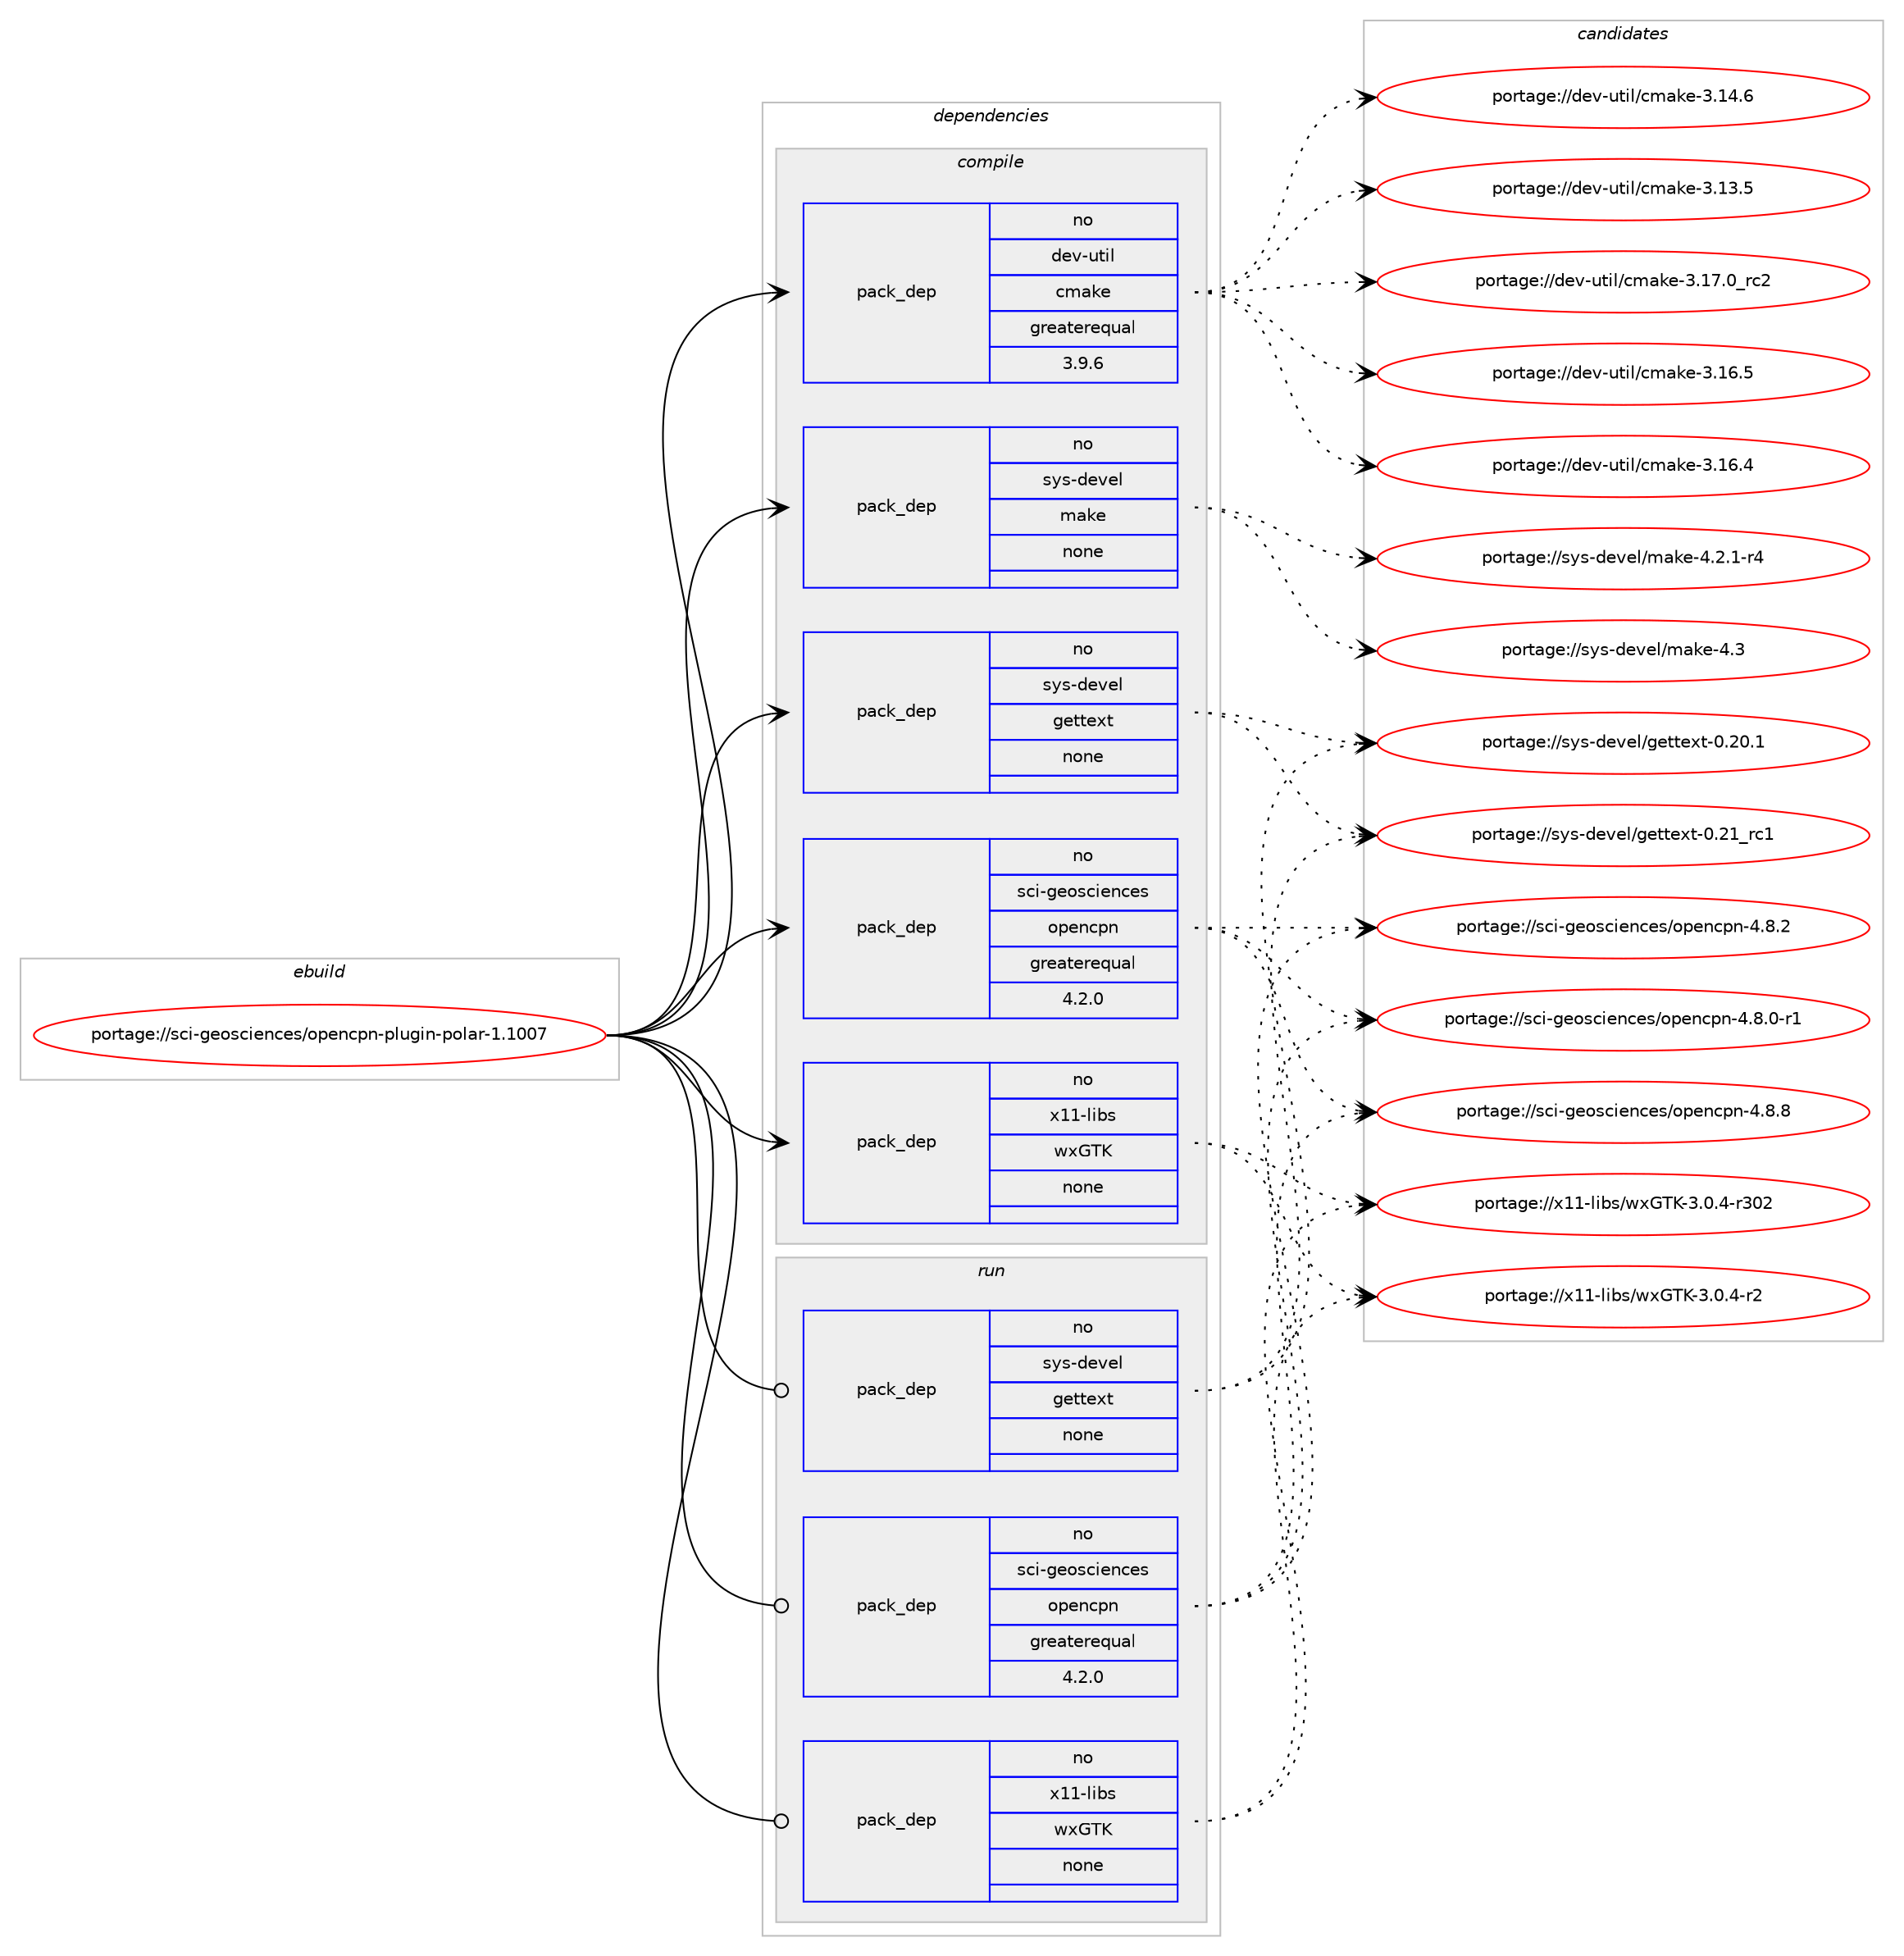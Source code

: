 digraph prolog {

# *************
# Graph options
# *************

newrank=true;
concentrate=true;
compound=true;
graph [rankdir=LR,fontname=Helvetica,fontsize=10,ranksep=1.5];#, ranksep=2.5, nodesep=0.2];
edge  [arrowhead=vee];
node  [fontname=Helvetica,fontsize=10];

# **********
# The ebuild
# **********

subgraph cluster_leftcol {
color=gray;
rank=same;
label=<<i>ebuild</i>>;
id [label="portage://sci-geosciences/opencpn-plugin-polar-1.1007", color=red, width=4, href="../sci-geosciences/opencpn-plugin-polar-1.1007.svg"];
}

# ****************
# The dependencies
# ****************

subgraph cluster_midcol {
color=gray;
label=<<i>dependencies</i>>;
subgraph cluster_compile {
fillcolor="#eeeeee";
style=filled;
label=<<i>compile</i>>;
subgraph pack32207 {
dependency40497 [label=<<TABLE BORDER="0" CELLBORDER="1" CELLSPACING="0" CELLPADDING="4" WIDTH="220"><TR><TD ROWSPAN="6" CELLPADDING="30">pack_dep</TD></TR><TR><TD WIDTH="110">no</TD></TR><TR><TD>dev-util</TD></TR><TR><TD>cmake</TD></TR><TR><TD>greaterequal</TD></TR><TR><TD>3.9.6</TD></TR></TABLE>>, shape=none, color=blue];
}
id:e -> dependency40497:w [weight=20,style="solid",arrowhead="vee"];
subgraph pack32208 {
dependency40498 [label=<<TABLE BORDER="0" CELLBORDER="1" CELLSPACING="0" CELLPADDING="4" WIDTH="220"><TR><TD ROWSPAN="6" CELLPADDING="30">pack_dep</TD></TR><TR><TD WIDTH="110">no</TD></TR><TR><TD>sci-geosciences</TD></TR><TR><TD>opencpn</TD></TR><TR><TD>greaterequal</TD></TR><TR><TD>4.2.0</TD></TR></TABLE>>, shape=none, color=blue];
}
id:e -> dependency40498:w [weight=20,style="solid",arrowhead="vee"];
subgraph pack32209 {
dependency40499 [label=<<TABLE BORDER="0" CELLBORDER="1" CELLSPACING="0" CELLPADDING="4" WIDTH="220"><TR><TD ROWSPAN="6" CELLPADDING="30">pack_dep</TD></TR><TR><TD WIDTH="110">no</TD></TR><TR><TD>sys-devel</TD></TR><TR><TD>gettext</TD></TR><TR><TD>none</TD></TR><TR><TD></TD></TR></TABLE>>, shape=none, color=blue];
}
id:e -> dependency40499:w [weight=20,style="solid",arrowhead="vee"];
subgraph pack32210 {
dependency40500 [label=<<TABLE BORDER="0" CELLBORDER="1" CELLSPACING="0" CELLPADDING="4" WIDTH="220"><TR><TD ROWSPAN="6" CELLPADDING="30">pack_dep</TD></TR><TR><TD WIDTH="110">no</TD></TR><TR><TD>sys-devel</TD></TR><TR><TD>make</TD></TR><TR><TD>none</TD></TR><TR><TD></TD></TR></TABLE>>, shape=none, color=blue];
}
id:e -> dependency40500:w [weight=20,style="solid",arrowhead="vee"];
subgraph pack32211 {
dependency40501 [label=<<TABLE BORDER="0" CELLBORDER="1" CELLSPACING="0" CELLPADDING="4" WIDTH="220"><TR><TD ROWSPAN="6" CELLPADDING="30">pack_dep</TD></TR><TR><TD WIDTH="110">no</TD></TR><TR><TD>x11-libs</TD></TR><TR><TD>wxGTK</TD></TR><TR><TD>none</TD></TR><TR><TD></TD></TR></TABLE>>, shape=none, color=blue];
}
id:e -> dependency40501:w [weight=20,style="solid",arrowhead="vee"];
}
subgraph cluster_compileandrun {
fillcolor="#eeeeee";
style=filled;
label=<<i>compile and run</i>>;
}
subgraph cluster_run {
fillcolor="#eeeeee";
style=filled;
label=<<i>run</i>>;
subgraph pack32212 {
dependency40502 [label=<<TABLE BORDER="0" CELLBORDER="1" CELLSPACING="0" CELLPADDING="4" WIDTH="220"><TR><TD ROWSPAN="6" CELLPADDING="30">pack_dep</TD></TR><TR><TD WIDTH="110">no</TD></TR><TR><TD>sci-geosciences</TD></TR><TR><TD>opencpn</TD></TR><TR><TD>greaterequal</TD></TR><TR><TD>4.2.0</TD></TR></TABLE>>, shape=none, color=blue];
}
id:e -> dependency40502:w [weight=20,style="solid",arrowhead="odot"];
subgraph pack32213 {
dependency40503 [label=<<TABLE BORDER="0" CELLBORDER="1" CELLSPACING="0" CELLPADDING="4" WIDTH="220"><TR><TD ROWSPAN="6" CELLPADDING="30">pack_dep</TD></TR><TR><TD WIDTH="110">no</TD></TR><TR><TD>sys-devel</TD></TR><TR><TD>gettext</TD></TR><TR><TD>none</TD></TR><TR><TD></TD></TR></TABLE>>, shape=none, color=blue];
}
id:e -> dependency40503:w [weight=20,style="solid",arrowhead="odot"];
subgraph pack32214 {
dependency40504 [label=<<TABLE BORDER="0" CELLBORDER="1" CELLSPACING="0" CELLPADDING="4" WIDTH="220"><TR><TD ROWSPAN="6" CELLPADDING="30">pack_dep</TD></TR><TR><TD WIDTH="110">no</TD></TR><TR><TD>x11-libs</TD></TR><TR><TD>wxGTK</TD></TR><TR><TD>none</TD></TR><TR><TD></TD></TR></TABLE>>, shape=none, color=blue];
}
id:e -> dependency40504:w [weight=20,style="solid",arrowhead="odot"];
}
}

# **************
# The candidates
# **************

subgraph cluster_choices {
rank=same;
color=gray;
label=<<i>candidates</i>>;

subgraph choice32207 {
color=black;
nodesep=1;
choice1001011184511711610510847991099710710145514649554648951149950 [label="portage://dev-util/cmake-3.17.0_rc2", color=red, width=4,href="../dev-util/cmake-3.17.0_rc2.svg"];
choice1001011184511711610510847991099710710145514649544653 [label="portage://dev-util/cmake-3.16.5", color=red, width=4,href="../dev-util/cmake-3.16.5.svg"];
choice1001011184511711610510847991099710710145514649544652 [label="portage://dev-util/cmake-3.16.4", color=red, width=4,href="../dev-util/cmake-3.16.4.svg"];
choice1001011184511711610510847991099710710145514649524654 [label="portage://dev-util/cmake-3.14.6", color=red, width=4,href="../dev-util/cmake-3.14.6.svg"];
choice1001011184511711610510847991099710710145514649514653 [label="portage://dev-util/cmake-3.13.5", color=red, width=4,href="../dev-util/cmake-3.13.5.svg"];
dependency40497:e -> choice1001011184511711610510847991099710710145514649554648951149950:w [style=dotted,weight="100"];
dependency40497:e -> choice1001011184511711610510847991099710710145514649544653:w [style=dotted,weight="100"];
dependency40497:e -> choice1001011184511711610510847991099710710145514649544652:w [style=dotted,weight="100"];
dependency40497:e -> choice1001011184511711610510847991099710710145514649524654:w [style=dotted,weight="100"];
dependency40497:e -> choice1001011184511711610510847991099710710145514649514653:w [style=dotted,weight="100"];
}
subgraph choice32208 {
color=black;
nodesep=1;
choice115991054510310111111599105101110991011154711111210111099112110455246564656 [label="portage://sci-geosciences/opencpn-4.8.8", color=red, width=4,href="../sci-geosciences/opencpn-4.8.8.svg"];
choice115991054510310111111599105101110991011154711111210111099112110455246564650 [label="portage://sci-geosciences/opencpn-4.8.2", color=red, width=4,href="../sci-geosciences/opencpn-4.8.2.svg"];
choice1159910545103101111115991051011109910111547111112101110991121104552465646484511449 [label="portage://sci-geosciences/opencpn-4.8.0-r1", color=red, width=4,href="../sci-geosciences/opencpn-4.8.0-r1.svg"];
dependency40498:e -> choice115991054510310111111599105101110991011154711111210111099112110455246564656:w [style=dotted,weight="100"];
dependency40498:e -> choice115991054510310111111599105101110991011154711111210111099112110455246564650:w [style=dotted,weight="100"];
dependency40498:e -> choice1159910545103101111115991051011109910111547111112101110991121104552465646484511449:w [style=dotted,weight="100"];
}
subgraph choice32209 {
color=black;
nodesep=1;
choice11512111545100101118101108471031011161161011201164548465049951149949 [label="portage://sys-devel/gettext-0.21_rc1", color=red, width=4,href="../sys-devel/gettext-0.21_rc1.svg"];
choice115121115451001011181011084710310111611610112011645484650484649 [label="portage://sys-devel/gettext-0.20.1", color=red, width=4,href="../sys-devel/gettext-0.20.1.svg"];
dependency40499:e -> choice11512111545100101118101108471031011161161011201164548465049951149949:w [style=dotted,weight="100"];
dependency40499:e -> choice115121115451001011181011084710310111611610112011645484650484649:w [style=dotted,weight="100"];
}
subgraph choice32210 {
color=black;
nodesep=1;
choice11512111545100101118101108471099710710145524651 [label="portage://sys-devel/make-4.3", color=red, width=4,href="../sys-devel/make-4.3.svg"];
choice1151211154510010111810110847109971071014552465046494511452 [label="portage://sys-devel/make-4.2.1-r4", color=red, width=4,href="../sys-devel/make-4.2.1-r4.svg"];
dependency40500:e -> choice11512111545100101118101108471099710710145524651:w [style=dotted,weight="100"];
dependency40500:e -> choice1151211154510010111810110847109971071014552465046494511452:w [style=dotted,weight="100"];
}
subgraph choice32211 {
color=black;
nodesep=1;
choice120494945108105981154711912071847545514648465245114514850 [label="portage://x11-libs/wxGTK-3.0.4-r302", color=red, width=4,href="../x11-libs/wxGTK-3.0.4-r302.svg"];
choice12049494510810598115471191207184754551464846524511450 [label="portage://x11-libs/wxGTK-3.0.4-r2", color=red, width=4,href="../x11-libs/wxGTK-3.0.4-r2.svg"];
dependency40501:e -> choice120494945108105981154711912071847545514648465245114514850:w [style=dotted,weight="100"];
dependency40501:e -> choice12049494510810598115471191207184754551464846524511450:w [style=dotted,weight="100"];
}
subgraph choice32212 {
color=black;
nodesep=1;
choice115991054510310111111599105101110991011154711111210111099112110455246564656 [label="portage://sci-geosciences/opencpn-4.8.8", color=red, width=4,href="../sci-geosciences/opencpn-4.8.8.svg"];
choice115991054510310111111599105101110991011154711111210111099112110455246564650 [label="portage://sci-geosciences/opencpn-4.8.2", color=red, width=4,href="../sci-geosciences/opencpn-4.8.2.svg"];
choice1159910545103101111115991051011109910111547111112101110991121104552465646484511449 [label="portage://sci-geosciences/opencpn-4.8.0-r1", color=red, width=4,href="../sci-geosciences/opencpn-4.8.0-r1.svg"];
dependency40502:e -> choice115991054510310111111599105101110991011154711111210111099112110455246564656:w [style=dotted,weight="100"];
dependency40502:e -> choice115991054510310111111599105101110991011154711111210111099112110455246564650:w [style=dotted,weight="100"];
dependency40502:e -> choice1159910545103101111115991051011109910111547111112101110991121104552465646484511449:w [style=dotted,weight="100"];
}
subgraph choice32213 {
color=black;
nodesep=1;
choice11512111545100101118101108471031011161161011201164548465049951149949 [label="portage://sys-devel/gettext-0.21_rc1", color=red, width=4,href="../sys-devel/gettext-0.21_rc1.svg"];
choice115121115451001011181011084710310111611610112011645484650484649 [label="portage://sys-devel/gettext-0.20.1", color=red, width=4,href="../sys-devel/gettext-0.20.1.svg"];
dependency40503:e -> choice11512111545100101118101108471031011161161011201164548465049951149949:w [style=dotted,weight="100"];
dependency40503:e -> choice115121115451001011181011084710310111611610112011645484650484649:w [style=dotted,weight="100"];
}
subgraph choice32214 {
color=black;
nodesep=1;
choice120494945108105981154711912071847545514648465245114514850 [label="portage://x11-libs/wxGTK-3.0.4-r302", color=red, width=4,href="../x11-libs/wxGTK-3.0.4-r302.svg"];
choice12049494510810598115471191207184754551464846524511450 [label="portage://x11-libs/wxGTK-3.0.4-r2", color=red, width=4,href="../x11-libs/wxGTK-3.0.4-r2.svg"];
dependency40504:e -> choice120494945108105981154711912071847545514648465245114514850:w [style=dotted,weight="100"];
dependency40504:e -> choice12049494510810598115471191207184754551464846524511450:w [style=dotted,weight="100"];
}
}

}
